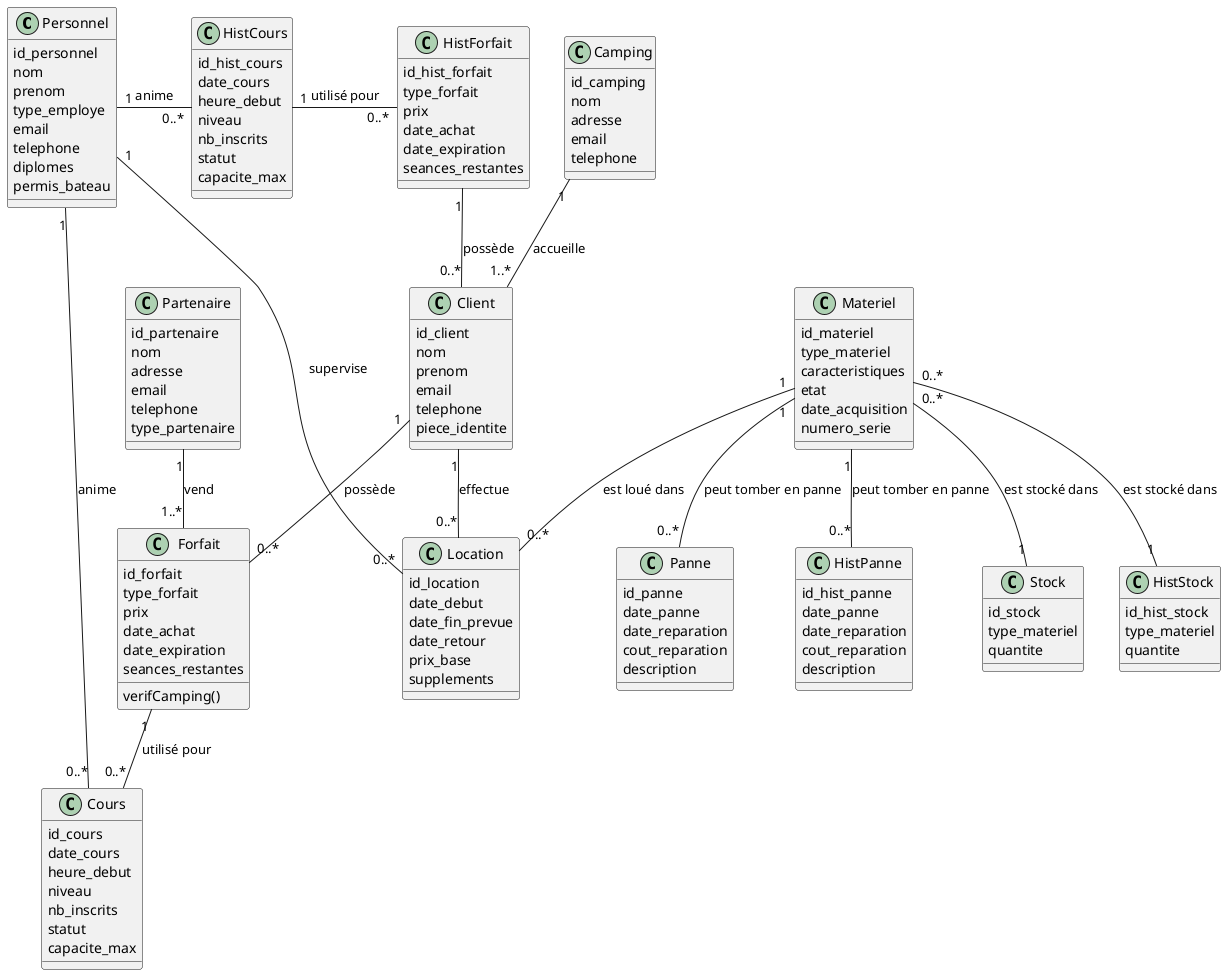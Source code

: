 @startuml
    class Personnel {
        id_personnel
        nom
        prenom
        type_employe
        email
        telephone
        diplomes
        permis_bateau
    }

    class Client {
        id_client
        nom
        prenom
        email
        telephone
        piece_identite
    }

    class Materiel {
        id_materiel
        type_materiel
        caracteristiques
        etat
        date_acquisition
        numero_serie
    }

    class Forfait {
        id_forfait
        type_forfait
        prix
        date_achat
        date_expiration
        seances_restantes
        verifCamping()
    }

    class Partenaire {
        id_partenaire
        nom
        adresse
        email
        telephone
        type_partenaire
    }

    class Camping {
        id_camping
        nom
        adresse
        email
        telephone
    }

    class HistForfait {
        id_hist_forfait
        type_forfait
        prix
        date_achat
        date_expiration
        seances_restantes
    }

    class Cours {
        id_cours
        date_cours
        heure_debut
        niveau
        nb_inscrits
        statut
        capacite_max
    }

    class HistCours {
        id_hist_cours
        date_cours
        heure_debut
        niveau
        nb_inscrits
        statut
        capacite_max
    }

    class Location {
        id_location
        date_debut
        date_fin_prevue
        date_retour
        prix_base
        supplements
    }

    class Panne {
        id_panne
        date_panne
        date_reparation
        cout_reparation
        description
    }

    class HistPanne {
        id_hist_panne
        date_panne
        date_reparation
        cout_reparation
        description
    }

    class Stock {
        id_stock
        type_materiel
        quantite
    }

    class HistStock {
        id_hist_stock
        type_materiel
        quantite
    }

    Client "1" -- "0..*" Forfait: possède
    Client "1" -- "0..*" Location: effectue
    Personnel "1" -- "0..*" Cours: anime
    Materiel "1" -- "0..*" Location: est loué dans
    Forfait "1" -- "0..*" Cours: utilisé pour
    Personnel "1" -- "0..*" Location: supervise
    Materiel "1" -- "0..*" Panne: peut tomber en panne
    Materiel "1" -- "0..*" HistPanne: peut tomber en panne
    Materiel "0..*" -- "1" Stock: est stocké dans
    Materiel "0..*" -- "1" HistStock: est stocké dans
    HistCours "1" - "0..*" HistForfait: utilisé pour
    Personnel "1" - "0..*" HistCours : anime
    HistForfait "1" -- "0..*" Client: possède
    Partenaire "1" -- "1..*" Forfait: vend
    Camping "1" -- "1..*" Client: accueille

@enduml
